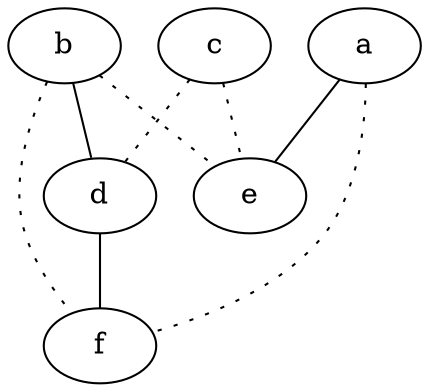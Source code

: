 graph {
a -- e;
a -- f [style=dotted];
b -- d;
b -- e [style=dotted];
b -- f [style=dotted];
c -- d [style=dotted];
c -- e [style=dotted];
d -- f;
}
